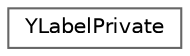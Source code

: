 digraph "Graphical Class Hierarchy"
{
 // LATEX_PDF_SIZE
  bgcolor="transparent";
  edge [fontname=Helvetica,fontsize=10,labelfontname=Helvetica,labelfontsize=10];
  node [fontname=Helvetica,fontsize=10,shape=box,height=0.2,width=0.4];
  rankdir="LR";
  Node0 [id="Node000000",label="YLabelPrivate",height=0.2,width=0.4,color="grey40", fillcolor="white", style="filled",URL="$structYLabelPrivate.html",tooltip=" "];
}
